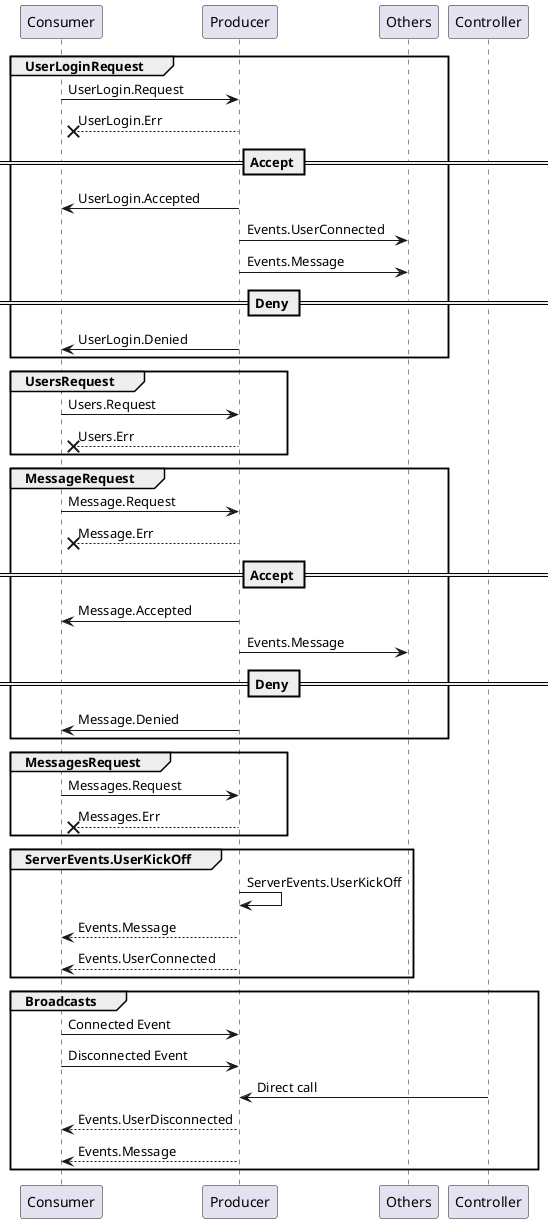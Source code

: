 @startuml

    group UserLoginRequest
        Consumer -> Producer: UserLogin.Request
        Producer -->x Consumer: UserLogin.Err    
        == Accept ==
            Producer -> Consumer: UserLogin.Accepted    
            Producer -> Others: Events.UserConnected
            Producer -> Others: Events.Message
        == Deny ==
            Producer -> Consumer: UserLogin.Denied    
    end

    group UsersRequest
        Consumer -> Producer: Users.Request
        Producer -->x Consumer: Users.Err    
    end

    group MessageRequest
        Consumer -> Producer: Message.Request
        Producer -->x Consumer: Message.Err    
        == Accept ==
            Producer -> Consumer: Message.Accepted    
            Producer -> Others: Events.Message
        == Deny ==
            Producer -> Consumer: Message.Denied    
    end

    group MessagesRequest
        Consumer -> Producer: Messages.Request
        Producer -->x Consumer: Messages.Err    
    end

    group ServerEvents.UserKickOff
        Producer -> Producer: ServerEvents.UserKickOff    
        Producer --> Consumer: Events.Message
        Producer --> Consumer: Events.UserConnected
    end

    group Broadcasts
        Consumer -> Producer: Connected Event
        Consumer -> Producer: Disconnected Event
        Controller -> Producer: Direct call    
        Producer --> Consumer: Events.UserDisconnected
        Producer --> Consumer: Events.Message
    end

@enduml